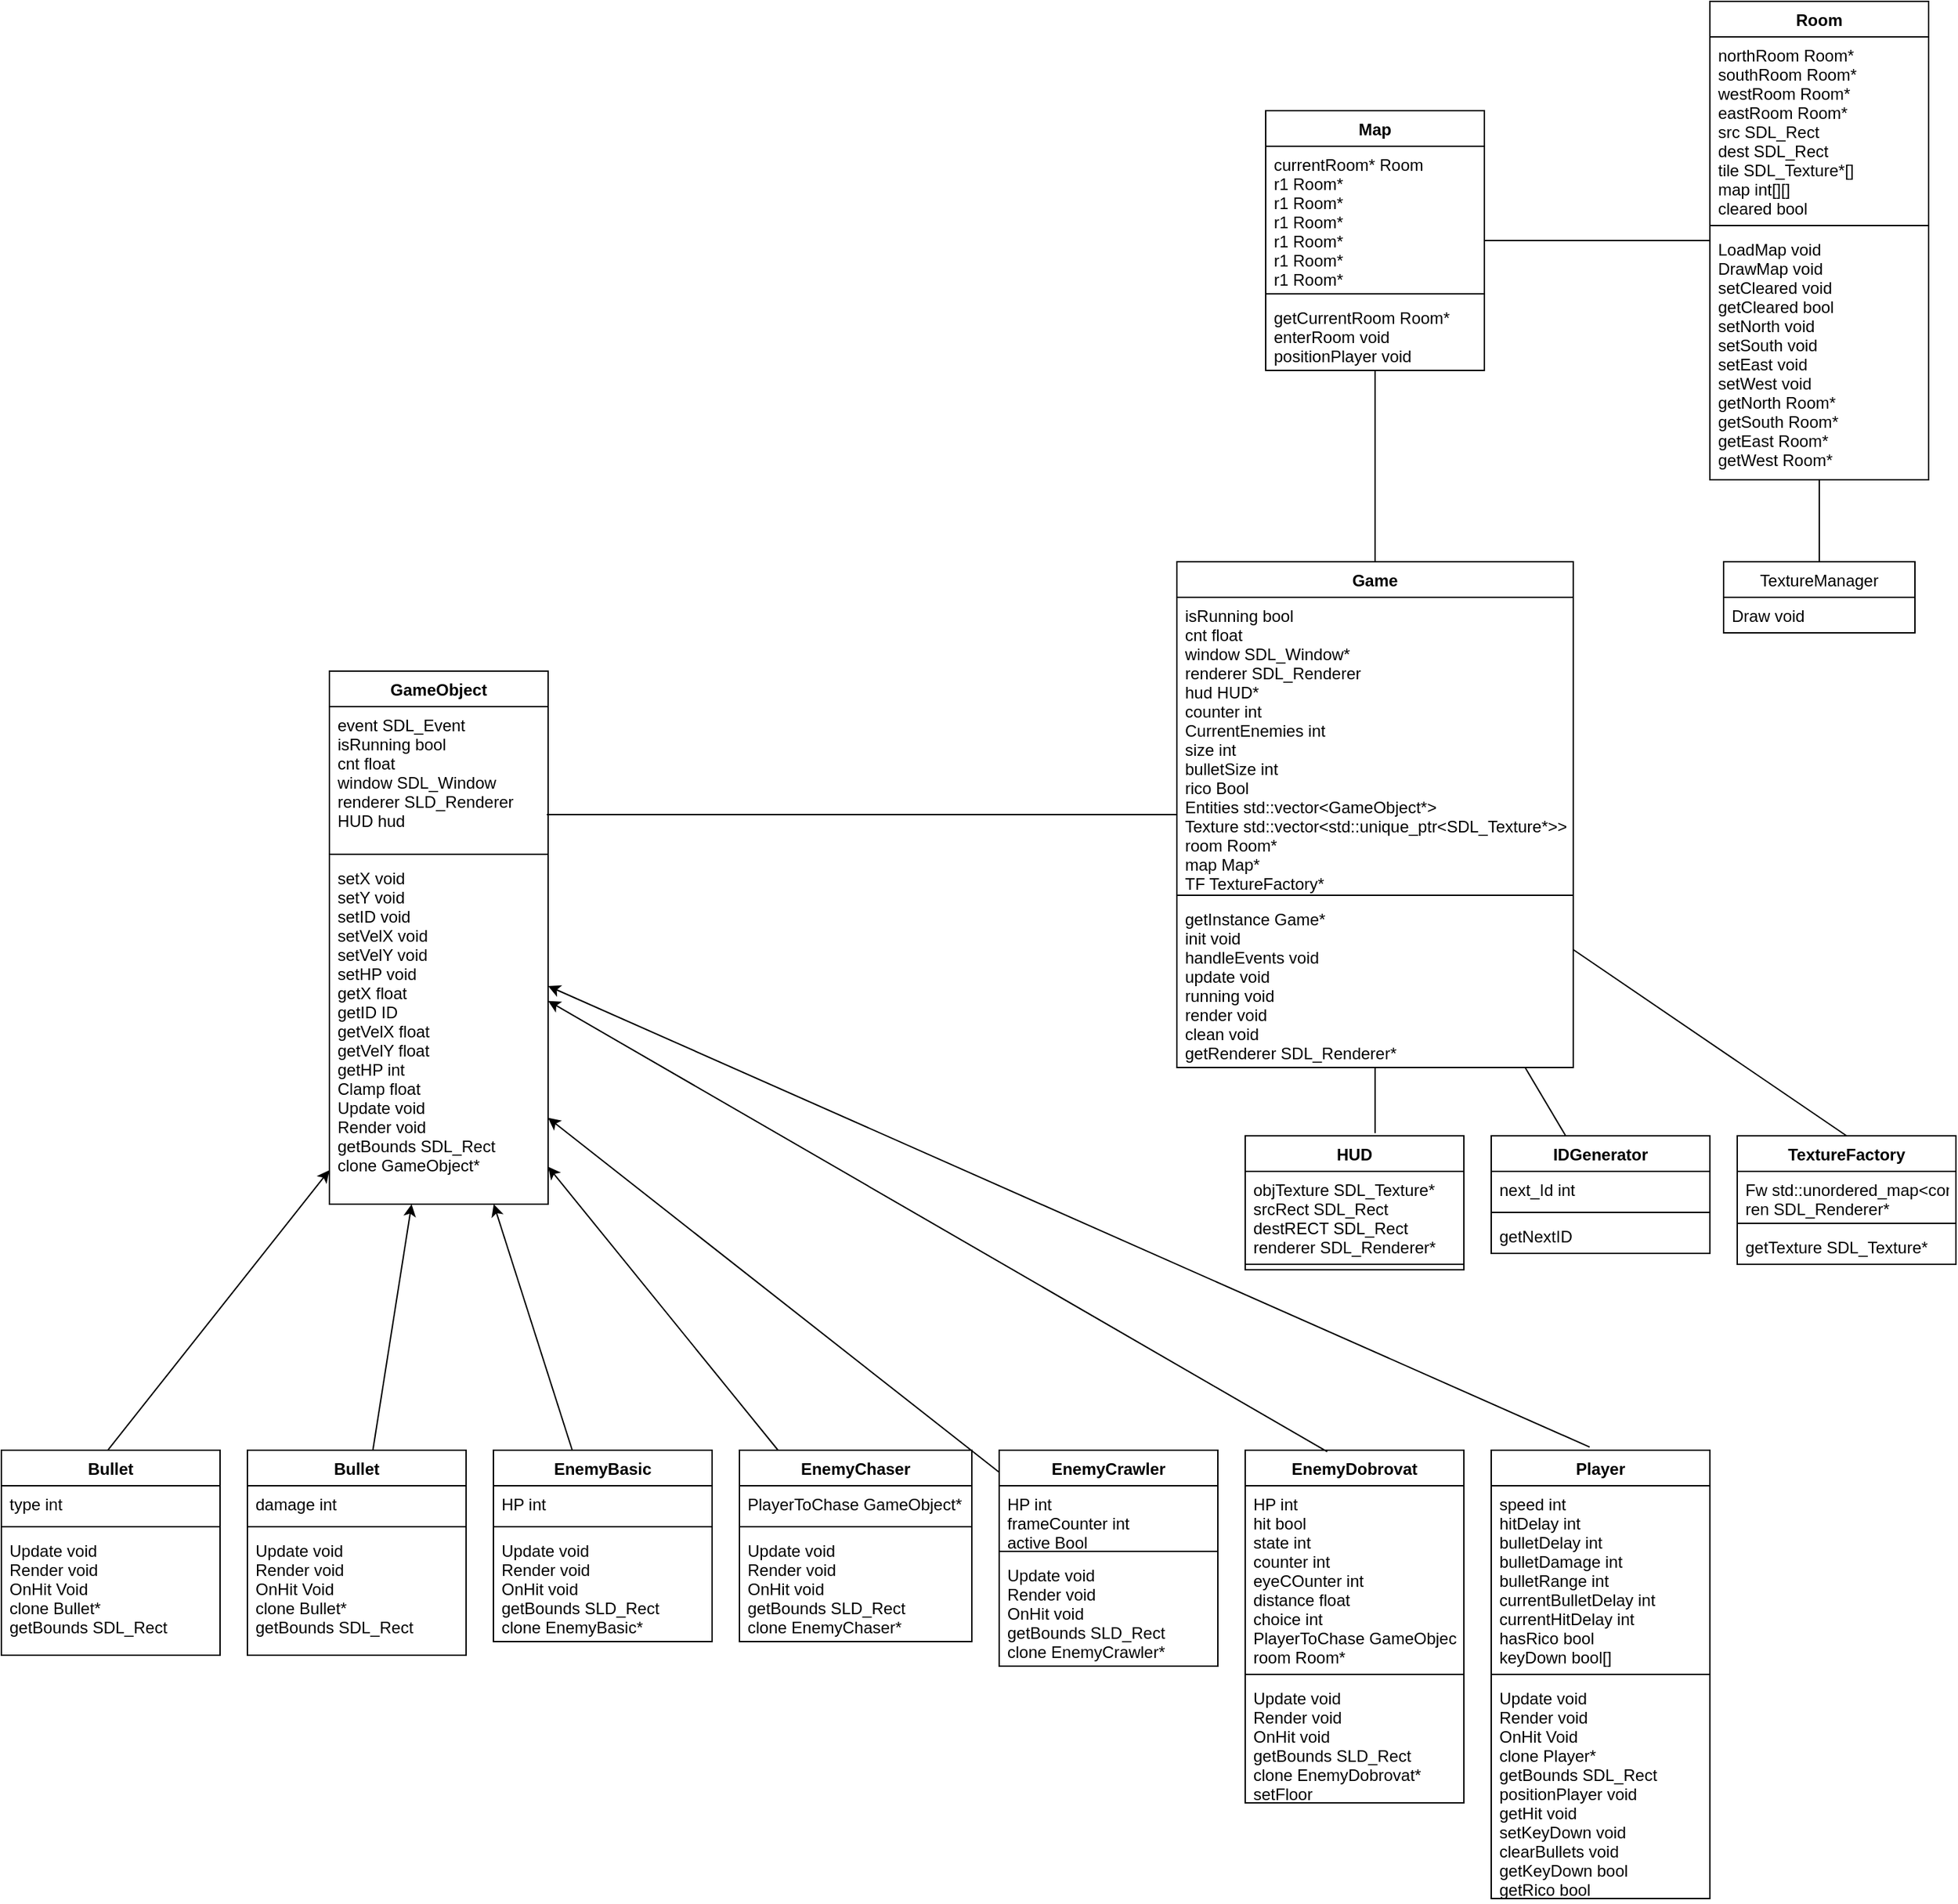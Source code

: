 <mxfile version="20.8.3" type="device"><diagram id="C5RBs43oDa-KdzZeNtuy" name="Page-1"><mxGraphModel dx="1434" dy="1933" grid="1" gridSize="10" guides="1" tooltips="1" connect="1" arrows="1" fold="1" page="1" pageScale="1" pageWidth="827" pageHeight="1169" math="0" shadow="0"><root><mxCell id="WIyWlLk6GJQsqaUBKTNV-0"/><mxCell id="WIyWlLk6GJQsqaUBKTNV-1" parent="WIyWlLk6GJQsqaUBKTNV-0"/><mxCell id="qWT905pU2iOTE89mHqqo-14" value="GameObject" style="swimlane;fontStyle=1;align=center;verticalAlign=top;childLayout=stackLayout;horizontal=1;startSize=26;horizontalStack=0;resizeParent=1;resizeParentMax=0;resizeLast=0;collapsible=1;marginBottom=0;" vertex="1" parent="WIyWlLk6GJQsqaUBKTNV-1"><mxGeometry x="300" y="110" width="160" height="390" as="geometry"/></mxCell><mxCell id="qWT905pU2iOTE89mHqqo-15" value="event SDL_Event&#10;isRunning bool&#10;cnt float&#10;window SDL_Window&#10;renderer SLD_Renderer&#10;HUD hud" style="text;strokeColor=none;fillColor=none;align=left;verticalAlign=top;spacingLeft=4;spacingRight=4;overflow=hidden;rotatable=0;points=[[0,0.5],[1,0.5]];portConstraint=eastwest;" vertex="1" parent="qWT905pU2iOTE89mHqqo-14"><mxGeometry y="26" width="160" height="104" as="geometry"/></mxCell><mxCell id="qWT905pU2iOTE89mHqqo-16" value="" style="line;strokeWidth=1;fillColor=none;align=left;verticalAlign=middle;spacingTop=-1;spacingLeft=3;spacingRight=3;rotatable=0;labelPosition=right;points=[];portConstraint=eastwest;strokeColor=inherit;" vertex="1" parent="qWT905pU2iOTE89mHqqo-14"><mxGeometry y="130" width="160" height="8" as="geometry"/></mxCell><mxCell id="qWT905pU2iOTE89mHqqo-17" value="setX void &#10;setY void&#10;setID void&#10;setVelX void&#10;setVelY void&#10;setHP void&#10;getX float&#10;getID ID&#10;getVelX float&#10;getVelY float&#10;getHP int&#10;Clamp float&#10;Update void&#10;Render void&#10;getBounds SDL_Rect&#10;clone GameObject*" style="text;strokeColor=none;fillColor=none;align=left;verticalAlign=top;spacingLeft=4;spacingRight=4;overflow=hidden;rotatable=0;points=[[0,0.5],[1,0.5]];portConstraint=eastwest;" vertex="1" parent="qWT905pU2iOTE89mHqqo-14"><mxGeometry y="138" width="160" height="252" as="geometry"/></mxCell><mxCell id="qWT905pU2iOTE89mHqqo-22" value="" style="endArrow=classic;html=1;rounded=0;exitX=0.544;exitY=0.012;exitDx=0;exitDy=0;exitPerimeter=0;" edge="1" parent="WIyWlLk6GJQsqaUBKTNV-1" target="qWT905pU2iOTE89mHqqo-17"><mxGeometry width="50" height="50" relative="1" as="geometry"><mxPoint x="137.04" y="681.032" as="sourcePoint"/><mxPoint x="560" y="450" as="targetPoint"/></mxGeometry></mxCell><mxCell id="qWT905pU2iOTE89mHqqo-23" value="Bullet" style="swimlane;fontStyle=1;align=center;verticalAlign=top;childLayout=stackLayout;horizontal=1;startSize=26;horizontalStack=0;resizeParent=1;resizeParentMax=0;resizeLast=0;collapsible=1;marginBottom=0;" vertex="1" parent="WIyWlLk6GJQsqaUBKTNV-1"><mxGeometry x="240" y="680" width="160" height="150" as="geometry"><mxRectangle x="240" y="680" width="70" height="30" as="alternateBounds"/></mxGeometry></mxCell><mxCell id="qWT905pU2iOTE89mHqqo-24" value="damage int" style="text;strokeColor=none;fillColor=none;align=left;verticalAlign=top;spacingLeft=4;spacingRight=4;overflow=hidden;rotatable=0;points=[[0,0.5],[1,0.5]];portConstraint=eastwest;" vertex="1" parent="qWT905pU2iOTE89mHqqo-23"><mxGeometry y="26" width="160" height="26" as="geometry"/></mxCell><mxCell id="qWT905pU2iOTE89mHqqo-25" value="" style="line;strokeWidth=1;fillColor=none;align=left;verticalAlign=middle;spacingTop=-1;spacingLeft=3;spacingRight=3;rotatable=0;labelPosition=right;points=[];portConstraint=eastwest;strokeColor=inherit;" vertex="1" parent="qWT905pU2iOTE89mHqqo-23"><mxGeometry y="52" width="160" height="8" as="geometry"/></mxCell><mxCell id="qWT905pU2iOTE89mHqqo-26" value="Update void&#10;Render void&#10;OnHit Void&#10;clone Bullet*&#10;getBounds SDL_Rect" style="text;strokeColor=none;fillColor=none;align=left;verticalAlign=top;spacingLeft=4;spacingRight=4;overflow=hidden;rotatable=0;points=[[0,0.5],[1,0.5]];portConstraint=eastwest;" vertex="1" parent="qWT905pU2iOTE89mHqqo-23"><mxGeometry y="60" width="160" height="90" as="geometry"/></mxCell><mxCell id="qWT905pU2iOTE89mHqqo-27" value="" style="endArrow=classic;html=1;rounded=0;" edge="1" parent="WIyWlLk6GJQsqaUBKTNV-1" source="qWT905pU2iOTE89mHqqo-23" target="qWT905pU2iOTE89mHqqo-17"><mxGeometry width="50" height="50" relative="1" as="geometry"><mxPoint x="90" y="390" as="sourcePoint"/><mxPoint x="140" y="340" as="targetPoint"/></mxGeometry></mxCell><mxCell id="qWT905pU2iOTE89mHqqo-28" value="EnemyBasic" style="swimlane;fontStyle=1;align=center;verticalAlign=top;childLayout=stackLayout;horizontal=1;startSize=26;horizontalStack=0;resizeParent=1;resizeParentMax=0;resizeLast=0;collapsible=1;marginBottom=0;" vertex="1" parent="WIyWlLk6GJQsqaUBKTNV-1"><mxGeometry x="420" y="680" width="160" height="140" as="geometry"/></mxCell><mxCell id="qWT905pU2iOTE89mHqqo-29" value="HP int" style="text;strokeColor=none;fillColor=none;align=left;verticalAlign=top;spacingLeft=4;spacingRight=4;overflow=hidden;rotatable=0;points=[[0,0.5],[1,0.5]];portConstraint=eastwest;" vertex="1" parent="qWT905pU2iOTE89mHqqo-28"><mxGeometry y="26" width="160" height="26" as="geometry"/></mxCell><mxCell id="qWT905pU2iOTE89mHqqo-30" value="" style="line;strokeWidth=1;fillColor=none;align=left;verticalAlign=middle;spacingTop=-1;spacingLeft=3;spacingRight=3;rotatable=0;labelPosition=right;points=[];portConstraint=eastwest;strokeColor=inherit;" vertex="1" parent="qWT905pU2iOTE89mHqqo-28"><mxGeometry y="52" width="160" height="8" as="geometry"/></mxCell><mxCell id="qWT905pU2iOTE89mHqqo-31" value="Update void&#10;Render void&#10;OnHit void&#10;getBounds SLD_Rect&#10;clone EnemyBasic*" style="text;strokeColor=none;fillColor=none;align=left;verticalAlign=top;spacingLeft=4;spacingRight=4;overflow=hidden;rotatable=0;points=[[0,0.5],[1,0.5]];portConstraint=eastwest;" vertex="1" parent="qWT905pU2iOTE89mHqqo-28"><mxGeometry y="60" width="160" height="80" as="geometry"/></mxCell><mxCell id="qWT905pU2iOTE89mHqqo-32" value="" style="endArrow=classic;html=1;rounded=0;" edge="1" parent="WIyWlLk6GJQsqaUBKTNV-1" source="qWT905pU2iOTE89mHqqo-28" target="qWT905pU2iOTE89mHqqo-17"><mxGeometry width="50" height="50" relative="1" as="geometry"><mxPoint x="590" y="440" as="sourcePoint"/><mxPoint x="640" y="390" as="targetPoint"/></mxGeometry></mxCell><mxCell id="qWT905pU2iOTE89mHqqo-33" value="EnemyChaser" style="swimlane;fontStyle=1;align=center;verticalAlign=top;childLayout=stackLayout;horizontal=1;startSize=26;horizontalStack=0;resizeParent=1;resizeParentMax=0;resizeLast=0;collapsible=1;marginBottom=0;" vertex="1" parent="WIyWlLk6GJQsqaUBKTNV-1"><mxGeometry x="600" y="680" width="170" height="140" as="geometry"/></mxCell><mxCell id="qWT905pU2iOTE89mHqqo-34" value="PlayerToChase GameObject*" style="text;strokeColor=none;fillColor=none;align=left;verticalAlign=top;spacingLeft=4;spacingRight=4;overflow=hidden;rotatable=0;points=[[0,0.5],[1,0.5]];portConstraint=eastwest;" vertex="1" parent="qWT905pU2iOTE89mHqqo-33"><mxGeometry y="26" width="170" height="26" as="geometry"/></mxCell><mxCell id="qWT905pU2iOTE89mHqqo-35" value="" style="line;strokeWidth=1;fillColor=none;align=left;verticalAlign=middle;spacingTop=-1;spacingLeft=3;spacingRight=3;rotatable=0;labelPosition=right;points=[];portConstraint=eastwest;strokeColor=inherit;" vertex="1" parent="qWT905pU2iOTE89mHqqo-33"><mxGeometry y="52" width="170" height="8" as="geometry"/></mxCell><mxCell id="qWT905pU2iOTE89mHqqo-36" value="Update void&#10;Render void&#10;OnHit void&#10;getBounds SLD_Rect&#10;clone EnemyChaser*" style="text;strokeColor=none;fillColor=none;align=left;verticalAlign=top;spacingLeft=4;spacingRight=4;overflow=hidden;rotatable=0;points=[[0,0.5],[1,0.5]];portConstraint=eastwest;" vertex="1" parent="qWT905pU2iOTE89mHqqo-33"><mxGeometry y="60" width="170" height="80" as="geometry"/></mxCell><mxCell id="qWT905pU2iOTE89mHqqo-38" value="EnemyCrawler" style="swimlane;fontStyle=1;align=center;verticalAlign=top;childLayout=stackLayout;horizontal=1;startSize=26;horizontalStack=0;resizeParent=1;resizeParentMax=0;resizeLast=0;collapsible=1;marginBottom=0;" vertex="1" parent="WIyWlLk6GJQsqaUBKTNV-1"><mxGeometry x="790" y="680" width="160" height="158" as="geometry"/></mxCell><mxCell id="qWT905pU2iOTE89mHqqo-39" value="HP int&#10;frameCounter int&#10;active Bool" style="text;strokeColor=none;fillColor=none;align=left;verticalAlign=top;spacingLeft=4;spacingRight=4;overflow=hidden;rotatable=0;points=[[0,0.5],[1,0.5]];portConstraint=eastwest;" vertex="1" parent="qWT905pU2iOTE89mHqqo-38"><mxGeometry y="26" width="160" height="44" as="geometry"/></mxCell><mxCell id="qWT905pU2iOTE89mHqqo-40" value="" style="line;strokeWidth=1;fillColor=none;align=left;verticalAlign=middle;spacingTop=-1;spacingLeft=3;spacingRight=3;rotatable=0;labelPosition=right;points=[];portConstraint=eastwest;strokeColor=inherit;" vertex="1" parent="qWT905pU2iOTE89mHqqo-38"><mxGeometry y="70" width="160" height="8" as="geometry"/></mxCell><mxCell id="qWT905pU2iOTE89mHqqo-41" value="Update void&#10;Render void&#10;OnHit void&#10;getBounds SLD_Rect&#10;clone EnemyCrawler*" style="text;strokeColor=none;fillColor=none;align=left;verticalAlign=top;spacingLeft=4;spacingRight=4;overflow=hidden;rotatable=0;points=[[0,0.5],[1,0.5]];portConstraint=eastwest;" vertex="1" parent="qWT905pU2iOTE89mHqqo-38"><mxGeometry y="78" width="160" height="80" as="geometry"/></mxCell><mxCell id="qWT905pU2iOTE89mHqqo-43" value="Bullet" style="swimlane;fontStyle=1;align=center;verticalAlign=top;childLayout=stackLayout;horizontal=1;startSize=26;horizontalStack=0;resizeParent=1;resizeParentMax=0;resizeLast=0;collapsible=1;marginBottom=0;" vertex="1" parent="WIyWlLk6GJQsqaUBKTNV-1"><mxGeometry x="60" y="680" width="160" height="150" as="geometry"><mxRectangle x="240" y="680" width="70" height="30" as="alternateBounds"/></mxGeometry></mxCell><mxCell id="qWT905pU2iOTE89mHqqo-44" value="type int" style="text;strokeColor=none;fillColor=none;align=left;verticalAlign=top;spacingLeft=4;spacingRight=4;overflow=hidden;rotatable=0;points=[[0,0.5],[1,0.5]];portConstraint=eastwest;" vertex="1" parent="qWT905pU2iOTE89mHqqo-43"><mxGeometry y="26" width="160" height="26" as="geometry"/></mxCell><mxCell id="qWT905pU2iOTE89mHqqo-45" value="" style="line;strokeWidth=1;fillColor=none;align=left;verticalAlign=middle;spacingTop=-1;spacingLeft=3;spacingRight=3;rotatable=0;labelPosition=right;points=[];portConstraint=eastwest;strokeColor=inherit;" vertex="1" parent="qWT905pU2iOTE89mHqqo-43"><mxGeometry y="52" width="160" height="8" as="geometry"/></mxCell><mxCell id="qWT905pU2iOTE89mHqqo-46" value="Update void&#10;Render void&#10;OnHit Void&#10;clone Bullet*&#10;getBounds SDL_Rect" style="text;strokeColor=none;fillColor=none;align=left;verticalAlign=top;spacingLeft=4;spacingRight=4;overflow=hidden;rotatable=0;points=[[0,0.5],[1,0.5]];portConstraint=eastwest;" vertex="1" parent="qWT905pU2iOTE89mHqqo-43"><mxGeometry y="60" width="160" height="90" as="geometry"/></mxCell><mxCell id="qWT905pU2iOTE89mHqqo-48" value="EnemyDobrovat" style="swimlane;fontStyle=1;align=center;verticalAlign=top;childLayout=stackLayout;horizontal=1;startSize=26;horizontalStack=0;resizeParent=1;resizeParentMax=0;resizeLast=0;collapsible=1;marginBottom=0;" vertex="1" parent="WIyWlLk6GJQsqaUBKTNV-1"><mxGeometry x="970" y="680" width="160" height="258" as="geometry"/></mxCell><mxCell id="qWT905pU2iOTE89mHqqo-49" value="HP int&#10;hit bool&#10;state int&#10;counter int&#10;eyeCOunter int&#10;distance float&#10;choice int&#10;PlayerToChase GameObject*&#10;room Room*" style="text;strokeColor=none;fillColor=none;align=left;verticalAlign=top;spacingLeft=4;spacingRight=4;overflow=hidden;rotatable=0;points=[[0,0.5],[1,0.5]];portConstraint=eastwest;" vertex="1" parent="qWT905pU2iOTE89mHqqo-48"><mxGeometry y="26" width="160" height="134" as="geometry"/></mxCell><mxCell id="qWT905pU2iOTE89mHqqo-50" value="" style="line;strokeWidth=1;fillColor=none;align=left;verticalAlign=middle;spacingTop=-1;spacingLeft=3;spacingRight=3;rotatable=0;labelPosition=right;points=[];portConstraint=eastwest;strokeColor=inherit;" vertex="1" parent="qWT905pU2iOTE89mHqqo-48"><mxGeometry y="160" width="160" height="8" as="geometry"/></mxCell><mxCell id="qWT905pU2iOTE89mHqqo-51" value="Update void&#10;Render void&#10;OnHit void&#10;getBounds SLD_Rect&#10;clone EnemyDobrovat*&#10;setFloor" style="text;strokeColor=none;fillColor=none;align=left;verticalAlign=top;spacingLeft=4;spacingRight=4;overflow=hidden;rotatable=0;points=[[0,0.5],[1,0.5]];portConstraint=eastwest;" vertex="1" parent="qWT905pU2iOTE89mHqqo-48"><mxGeometry y="168" width="160" height="90" as="geometry"/></mxCell><mxCell id="qWT905pU2iOTE89mHqqo-52" value="" style="endArrow=classic;html=1;rounded=0;" edge="1" parent="WIyWlLk6GJQsqaUBKTNV-1" source="qWT905pU2iOTE89mHqqo-38" target="qWT905pU2iOTE89mHqqo-17"><mxGeometry width="50" height="50" relative="1" as="geometry"><mxPoint x="630" y="610" as="sourcePoint"/><mxPoint x="680" y="560" as="targetPoint"/></mxGeometry></mxCell><mxCell id="qWT905pU2iOTE89mHqqo-53" value="" style="endArrow=classic;html=1;rounded=0;" edge="1" parent="WIyWlLk6GJQsqaUBKTNV-1" source="qWT905pU2iOTE89mHqqo-33" target="qWT905pU2iOTE89mHqqo-17"><mxGeometry width="50" height="50" relative="1" as="geometry"><mxPoint x="630" y="610" as="sourcePoint"/><mxPoint x="680" y="560" as="targetPoint"/></mxGeometry></mxCell><mxCell id="qWT905pU2iOTE89mHqqo-54" value="" style="endArrow=classic;html=1;rounded=0;exitX=0.375;exitY=0.004;exitDx=0;exitDy=0;exitPerimeter=0;" edge="1" parent="WIyWlLk6GJQsqaUBKTNV-1" source="qWT905pU2iOTE89mHqqo-48" target="qWT905pU2iOTE89mHqqo-14"><mxGeometry width="50" height="50" relative="1" as="geometry"><mxPoint x="630" y="610" as="sourcePoint"/><mxPoint x="680" y="560" as="targetPoint"/></mxGeometry></mxCell><mxCell id="qWT905pU2iOTE89mHqqo-55" value="Game" style="swimlane;fontStyle=1;align=center;verticalAlign=top;childLayout=stackLayout;horizontal=1;startSize=26;horizontalStack=0;resizeParent=1;resizeParentMax=0;resizeLast=0;collapsible=1;marginBottom=0;" vertex="1" parent="WIyWlLk6GJQsqaUBKTNV-1"><mxGeometry x="920" y="30" width="290" height="370" as="geometry"/></mxCell><mxCell id="qWT905pU2iOTE89mHqqo-56" value="isRunning bool&#10;cnt float&#10;window SDL_Window*&#10;renderer SDL_Renderer&#10;hud HUD*&#10;counter int&#10;CurrentEnemies int&#10;size int&#10;bulletSize int&#10;rico Bool&#10;Entities std::vector&lt;GameObject*&gt;&#10;Texture std::vector&lt;std::unique_ptr&lt;SDL_Texture*&gt;&gt;&#10;room Room*&#10;map Map*&#10;TF TextureFactory*" style="text;strokeColor=none;fillColor=none;align=left;verticalAlign=top;spacingLeft=4;spacingRight=4;overflow=hidden;rotatable=0;points=[[0,0.5],[1,0.5]];portConstraint=eastwest;" vertex="1" parent="qWT905pU2iOTE89mHqqo-55"><mxGeometry y="26" width="290" height="214" as="geometry"/></mxCell><mxCell id="qWT905pU2iOTE89mHqqo-57" value="" style="line;strokeWidth=1;fillColor=none;align=left;verticalAlign=middle;spacingTop=-1;spacingLeft=3;spacingRight=3;rotatable=0;labelPosition=right;points=[];portConstraint=eastwest;strokeColor=inherit;" vertex="1" parent="qWT905pU2iOTE89mHqqo-55"><mxGeometry y="240" width="290" height="8" as="geometry"/></mxCell><mxCell id="qWT905pU2iOTE89mHqqo-58" value="getInstance Game*&#10;init void&#10;handleEvents void&#10;update void&#10;running void&#10;render void&#10;clean void&#10;getRenderer SDL_Renderer*" style="text;strokeColor=none;fillColor=none;align=left;verticalAlign=top;spacingLeft=4;spacingRight=4;overflow=hidden;rotatable=0;points=[[0,0.5],[1,0.5]];portConstraint=eastwest;" vertex="1" parent="qWT905pU2iOTE89mHqqo-55"><mxGeometry y="248" width="290" height="122" as="geometry"/></mxCell><mxCell id="qWT905pU2iOTE89mHqqo-59" value="" style="endArrow=none;html=1;rounded=0;exitX=0.994;exitY=0.76;exitDx=0;exitDy=0;exitPerimeter=0;" edge="1" parent="WIyWlLk6GJQsqaUBKTNV-1" source="qWT905pU2iOTE89mHqqo-15" target="qWT905pU2iOTE89mHqqo-55"><mxGeometry width="50" height="50" relative="1" as="geometry"><mxPoint x="540" y="230" as="sourcePoint"/><mxPoint x="590" y="180" as="targetPoint"/></mxGeometry></mxCell><mxCell id="qWT905pU2iOTE89mHqqo-64" value="HUD" style="swimlane;fontStyle=1;align=center;verticalAlign=top;childLayout=stackLayout;horizontal=1;startSize=26;horizontalStack=0;resizeParent=1;resizeParentMax=0;resizeLast=0;collapsible=1;marginBottom=0;" vertex="1" parent="WIyWlLk6GJQsqaUBKTNV-1"><mxGeometry x="970" y="450" width="160" height="98" as="geometry"/></mxCell><mxCell id="qWT905pU2iOTE89mHqqo-65" value="objTexture SDL_Texture*&#10;srcRect SDL_Rect&#10;destRECT SDL_Rect&#10;renderer SDL_Renderer*&#10;" style="text;strokeColor=none;fillColor=none;align=left;verticalAlign=top;spacingLeft=4;spacingRight=4;overflow=hidden;rotatable=0;points=[[0,0.5],[1,0.5]];portConstraint=eastwest;" vertex="1" parent="qWT905pU2iOTE89mHqqo-64"><mxGeometry y="26" width="160" height="64" as="geometry"/></mxCell><mxCell id="qWT905pU2iOTE89mHqqo-66" value="" style="line;strokeWidth=1;fillColor=none;align=left;verticalAlign=middle;spacingTop=-1;spacingLeft=3;spacingRight=3;rotatable=0;labelPosition=right;points=[];portConstraint=eastwest;strokeColor=inherit;" vertex="1" parent="qWT905pU2iOTE89mHqqo-64"><mxGeometry y="90" width="160" height="8" as="geometry"/></mxCell><mxCell id="qWT905pU2iOTE89mHqqo-68" value="" style="endArrow=none;html=1;rounded=0;exitX=0.594;exitY=-0.02;exitDx=0;exitDy=0;exitPerimeter=0;" edge="1" parent="WIyWlLk6GJQsqaUBKTNV-1" source="qWT905pU2iOTE89mHqqo-64" target="qWT905pU2iOTE89mHqqo-55"><mxGeometry width="50" height="50" relative="1" as="geometry"><mxPoint x="1250" y="410" as="sourcePoint"/><mxPoint x="1300" y="360" as="targetPoint"/></mxGeometry></mxCell><mxCell id="qWT905pU2iOTE89mHqqo-73" value="IDGenerator" style="swimlane;fontStyle=1;align=center;verticalAlign=top;childLayout=stackLayout;horizontal=1;startSize=26;horizontalStack=0;resizeParent=1;resizeParentMax=0;resizeLast=0;collapsible=1;marginBottom=0;" vertex="1" parent="WIyWlLk6GJQsqaUBKTNV-1"><mxGeometry x="1150" y="450" width="160" height="86" as="geometry"/></mxCell><mxCell id="qWT905pU2iOTE89mHqqo-74" value="next_Id int" style="text;strokeColor=none;fillColor=none;align=left;verticalAlign=top;spacingLeft=4;spacingRight=4;overflow=hidden;rotatable=0;points=[[0,0.5],[1,0.5]];portConstraint=eastwest;" vertex="1" parent="qWT905pU2iOTE89mHqqo-73"><mxGeometry y="26" width="160" height="26" as="geometry"/></mxCell><mxCell id="qWT905pU2iOTE89mHqqo-75" value="" style="line;strokeWidth=1;fillColor=none;align=left;verticalAlign=middle;spacingTop=-1;spacingLeft=3;spacingRight=3;rotatable=0;labelPosition=right;points=[];portConstraint=eastwest;strokeColor=inherit;" vertex="1" parent="qWT905pU2iOTE89mHqqo-73"><mxGeometry y="52" width="160" height="8" as="geometry"/></mxCell><mxCell id="qWT905pU2iOTE89mHqqo-76" value="getNextID" style="text;strokeColor=none;fillColor=none;align=left;verticalAlign=top;spacingLeft=4;spacingRight=4;overflow=hidden;rotatable=0;points=[[0,0.5],[1,0.5]];portConstraint=eastwest;" vertex="1" parent="qWT905pU2iOTE89mHqqo-73"><mxGeometry y="60" width="160" height="26" as="geometry"/></mxCell><mxCell id="qWT905pU2iOTE89mHqqo-77" value="" style="endArrow=none;html=1;rounded=0;" edge="1" parent="WIyWlLk6GJQsqaUBKTNV-1" source="qWT905pU2iOTE89mHqqo-55" target="qWT905pU2iOTE89mHqqo-73"><mxGeometry width="50" height="50" relative="1" as="geometry"><mxPoint x="1250" y="410" as="sourcePoint"/><mxPoint x="1300" y="360" as="targetPoint"/></mxGeometry></mxCell><mxCell id="qWT905pU2iOTE89mHqqo-78" value="Map" style="swimlane;fontStyle=1;align=center;verticalAlign=top;childLayout=stackLayout;horizontal=1;startSize=26;horizontalStack=0;resizeParent=1;resizeParentMax=0;resizeLast=0;collapsible=1;marginBottom=0;" vertex="1" parent="WIyWlLk6GJQsqaUBKTNV-1"><mxGeometry x="985" y="-300" width="160" height="190" as="geometry"/></mxCell><mxCell id="qWT905pU2iOTE89mHqqo-79" value="currentRoom* Room&#10;r1 Room*&#10;r1 Room*&#10;r1 Room*&#10;r1 Room*&#10;r1 Room*&#10;r1 Room*" style="text;strokeColor=none;fillColor=none;align=left;verticalAlign=top;spacingLeft=4;spacingRight=4;overflow=hidden;rotatable=0;points=[[0,0.5],[1,0.5]];portConstraint=eastwest;" vertex="1" parent="qWT905pU2iOTE89mHqqo-78"><mxGeometry y="26" width="160" height="104" as="geometry"/></mxCell><mxCell id="qWT905pU2iOTE89mHqqo-80" value="" style="line;strokeWidth=1;fillColor=none;align=left;verticalAlign=middle;spacingTop=-1;spacingLeft=3;spacingRight=3;rotatable=0;labelPosition=right;points=[];portConstraint=eastwest;strokeColor=inherit;" vertex="1" parent="qWT905pU2iOTE89mHqqo-78"><mxGeometry y="130" width="160" height="8" as="geometry"/></mxCell><mxCell id="qWT905pU2iOTE89mHqqo-81" value="getCurrentRoom Room*&#10;enterRoom void&#10;positionPlayer void" style="text;strokeColor=none;fillColor=none;align=left;verticalAlign=top;spacingLeft=4;spacingRight=4;overflow=hidden;rotatable=0;points=[[0,0.5],[1,0.5]];portConstraint=eastwest;" vertex="1" parent="qWT905pU2iOTE89mHqqo-78"><mxGeometry y="138" width="160" height="52" as="geometry"/></mxCell><mxCell id="qWT905pU2iOTE89mHqqo-86" value="Room&#10;" style="swimlane;fontStyle=1;align=center;verticalAlign=top;childLayout=stackLayout;horizontal=1;startSize=26;horizontalStack=0;resizeParent=1;resizeParentMax=0;resizeLast=0;collapsible=1;marginBottom=0;" vertex="1" parent="WIyWlLk6GJQsqaUBKTNV-1"><mxGeometry x="1310" y="-380" width="160" height="350" as="geometry"/></mxCell><mxCell id="qWT905pU2iOTE89mHqqo-87" value="northRoom Room*&#10;southRoom Room*&#10;westRoom Room*&#10;eastRoom Room*&#10;src SDL_Rect&#10;dest SDL_Rect&#10;tile SDL_Texture*[]&#10;map int[][]&#10;cleared bool" style="text;strokeColor=none;fillColor=none;align=left;verticalAlign=top;spacingLeft=4;spacingRight=4;overflow=hidden;rotatable=0;points=[[0,0.5],[1,0.5]];portConstraint=eastwest;" vertex="1" parent="qWT905pU2iOTE89mHqqo-86"><mxGeometry y="26" width="160" height="134" as="geometry"/></mxCell><mxCell id="qWT905pU2iOTE89mHqqo-88" value="" style="line;strokeWidth=1;fillColor=none;align=left;verticalAlign=middle;spacingTop=-1;spacingLeft=3;spacingRight=3;rotatable=0;labelPosition=right;points=[];portConstraint=eastwest;strokeColor=inherit;" vertex="1" parent="qWT905pU2iOTE89mHqqo-86"><mxGeometry y="160" width="160" height="8" as="geometry"/></mxCell><mxCell id="qWT905pU2iOTE89mHqqo-89" value="LoadMap void&#10;DrawMap void&#10;setCleared void&#10;getCleared bool&#10;setNorth void&#10;setSouth void&#10;setEast void&#10;setWest void&#10;getNorth Room*&#10;getSouth Room*&#10;getEast Room*&#10;getWest Room*" style="text;strokeColor=none;fillColor=none;align=left;verticalAlign=top;spacingLeft=4;spacingRight=4;overflow=hidden;rotatable=0;points=[[0,0.5],[1,0.5]];portConstraint=eastwest;" vertex="1" parent="qWT905pU2iOTE89mHqqo-86"><mxGeometry y="168" width="160" height="182" as="geometry"/></mxCell><mxCell id="qWT905pU2iOTE89mHqqo-90" value="" style="endArrow=none;html=1;rounded=0;" edge="1" parent="WIyWlLk6GJQsqaUBKTNV-1" source="qWT905pU2iOTE89mHqqo-55" target="qWT905pU2iOTE89mHqqo-78"><mxGeometry width="50" height="50" relative="1" as="geometry"><mxPoint x="750" y="-80" as="sourcePoint"/><mxPoint x="800" y="-130" as="targetPoint"/></mxGeometry></mxCell><mxCell id="qWT905pU2iOTE89mHqqo-91" value="" style="endArrow=none;html=1;rounded=0;" edge="1" parent="WIyWlLk6GJQsqaUBKTNV-1" source="qWT905pU2iOTE89mHqqo-78" target="qWT905pU2iOTE89mHqqo-86"><mxGeometry width="50" height="50" relative="1" as="geometry"><mxPoint x="1150" y="-400" as="sourcePoint"/><mxPoint x="1200" y="-450" as="targetPoint"/></mxGeometry></mxCell><mxCell id="qWT905pU2iOTE89mHqqo-93" value="TextureFactory" style="swimlane;fontStyle=1;align=center;verticalAlign=top;childLayout=stackLayout;horizontal=1;startSize=26;horizontalStack=0;resizeParent=1;resizeParentMax=0;resizeLast=0;collapsible=1;marginBottom=0;" vertex="1" parent="WIyWlLk6GJQsqaUBKTNV-1"><mxGeometry x="1330" y="450" width="160" height="94" as="geometry"/></mxCell><mxCell id="qWT905pU2iOTE89mHqqo-94" value="Fw std::unordered_map&lt;const char*,SDL_Texture*&gt;&#10;ren SDL_Renderer*" style="text;strokeColor=none;fillColor=none;align=left;verticalAlign=top;spacingLeft=4;spacingRight=4;overflow=hidden;rotatable=0;points=[[0,0.5],[1,0.5]];portConstraint=eastwest;" vertex="1" parent="qWT905pU2iOTE89mHqqo-93"><mxGeometry y="26" width="160" height="34" as="geometry"/></mxCell><mxCell id="qWT905pU2iOTE89mHqqo-95" value="" style="line;strokeWidth=1;fillColor=none;align=left;verticalAlign=middle;spacingTop=-1;spacingLeft=3;spacingRight=3;rotatable=0;labelPosition=right;points=[];portConstraint=eastwest;strokeColor=inherit;" vertex="1" parent="qWT905pU2iOTE89mHqqo-93"><mxGeometry y="60" width="160" height="8" as="geometry"/></mxCell><mxCell id="qWT905pU2iOTE89mHqqo-96" value="getTexture SDL_Texture*" style="text;strokeColor=none;fillColor=none;align=left;verticalAlign=top;spacingLeft=4;spacingRight=4;overflow=hidden;rotatable=0;points=[[0,0.5],[1,0.5]];portConstraint=eastwest;" vertex="1" parent="qWT905pU2iOTE89mHqqo-93"><mxGeometry y="68" width="160" height="26" as="geometry"/></mxCell><mxCell id="qWT905pU2iOTE89mHqqo-98" value="" style="endArrow=none;html=1;rounded=0;exitX=0.5;exitY=0;exitDx=0;exitDy=0;" edge="1" parent="WIyWlLk6GJQsqaUBKTNV-1" source="qWT905pU2iOTE89mHqqo-93" target="qWT905pU2iOTE89mHqqo-55"><mxGeometry width="50" height="50" relative="1" as="geometry"><mxPoint x="1440" y="230" as="sourcePoint"/><mxPoint x="1490" y="180" as="targetPoint"/></mxGeometry></mxCell><mxCell id="qWT905pU2iOTE89mHqqo-103" value="TextureManager" style="swimlane;fontStyle=0;childLayout=stackLayout;horizontal=1;startSize=26;fillColor=none;horizontalStack=0;resizeParent=1;resizeParentMax=0;resizeLast=0;collapsible=1;marginBottom=0;" vertex="1" parent="WIyWlLk6GJQsqaUBKTNV-1"><mxGeometry x="1320" y="30" width="140" height="52" as="geometry"/></mxCell><mxCell id="qWT905pU2iOTE89mHqqo-104" value="Draw void" style="text;strokeColor=none;fillColor=none;align=left;verticalAlign=top;spacingLeft=4;spacingRight=4;overflow=hidden;rotatable=0;points=[[0,0.5],[1,0.5]];portConstraint=eastwest;" vertex="1" parent="qWT905pU2iOTE89mHqqo-103"><mxGeometry y="26" width="140" height="26" as="geometry"/></mxCell><mxCell id="qWT905pU2iOTE89mHqqo-107" value="" style="endArrow=none;html=1;rounded=0;" edge="1" parent="WIyWlLk6GJQsqaUBKTNV-1" source="qWT905pU2iOTE89mHqqo-103" target="qWT905pU2iOTE89mHqqo-86"><mxGeometry width="50" height="50" relative="1" as="geometry"><mxPoint x="1590" y="-80" as="sourcePoint"/><mxPoint x="1640" y="-130" as="targetPoint"/></mxGeometry></mxCell><mxCell id="qWT905pU2iOTE89mHqqo-112" value="Player" style="swimlane;fontStyle=1;align=center;verticalAlign=top;childLayout=stackLayout;horizontal=1;startSize=26;horizontalStack=0;resizeParent=1;resizeParentMax=0;resizeLast=0;collapsible=1;marginBottom=0;" vertex="1" parent="WIyWlLk6GJQsqaUBKTNV-1"><mxGeometry x="1150" y="680" width="160" height="328" as="geometry"><mxRectangle x="240" y="680" width="70" height="30" as="alternateBounds"/></mxGeometry></mxCell><mxCell id="qWT905pU2iOTE89mHqqo-113" value="speed int&#10;hitDelay int&#10;bulletDelay int&#10;bulletDamage int&#10;bulletRange int&#10;currentBulletDelay int&#10;currentHitDelay int&#10;hasRico bool&#10;keyDown bool[]" style="text;strokeColor=none;fillColor=none;align=left;verticalAlign=top;spacingLeft=4;spacingRight=4;overflow=hidden;rotatable=0;points=[[0,0.5],[1,0.5]];portConstraint=eastwest;" vertex="1" parent="qWT905pU2iOTE89mHqqo-112"><mxGeometry y="26" width="160" height="134" as="geometry"/></mxCell><mxCell id="qWT905pU2iOTE89mHqqo-114" value="" style="line;strokeWidth=1;fillColor=none;align=left;verticalAlign=middle;spacingTop=-1;spacingLeft=3;spacingRight=3;rotatable=0;labelPosition=right;points=[];portConstraint=eastwest;strokeColor=inherit;" vertex="1" parent="qWT905pU2iOTE89mHqqo-112"><mxGeometry y="160" width="160" height="8" as="geometry"/></mxCell><mxCell id="qWT905pU2iOTE89mHqqo-115" value="Update void&#10;Render void&#10;OnHit Void&#10;clone Player*&#10;getBounds SDL_Rect&#10;positionPlayer void&#10;getHit void&#10;setKeyDown void&#10;clearBullets void&#10;getKeyDown bool&#10;getRico bool" style="text;strokeColor=none;fillColor=none;align=left;verticalAlign=top;spacingLeft=4;spacingRight=4;overflow=hidden;rotatable=0;points=[[0,0.5],[1,0.5]];portConstraint=eastwest;" vertex="1" parent="qWT905pU2iOTE89mHqqo-112"><mxGeometry y="168" width="160" height="160" as="geometry"/></mxCell><mxCell id="qWT905pU2iOTE89mHqqo-117" value="" style="endArrow=classic;html=1;rounded=0;exitX=0.45;exitY=-0.007;exitDx=0;exitDy=0;exitPerimeter=0;" edge="1" parent="WIyWlLk6GJQsqaUBKTNV-1" source="qWT905pU2iOTE89mHqqo-112" target="qWT905pU2iOTE89mHqqo-14"><mxGeometry width="50" height="50" relative="1" as="geometry"><mxPoint x="1090" y="640" as="sourcePoint"/><mxPoint x="1140" y="590" as="targetPoint"/></mxGeometry></mxCell></root></mxGraphModel></diagram></mxfile>